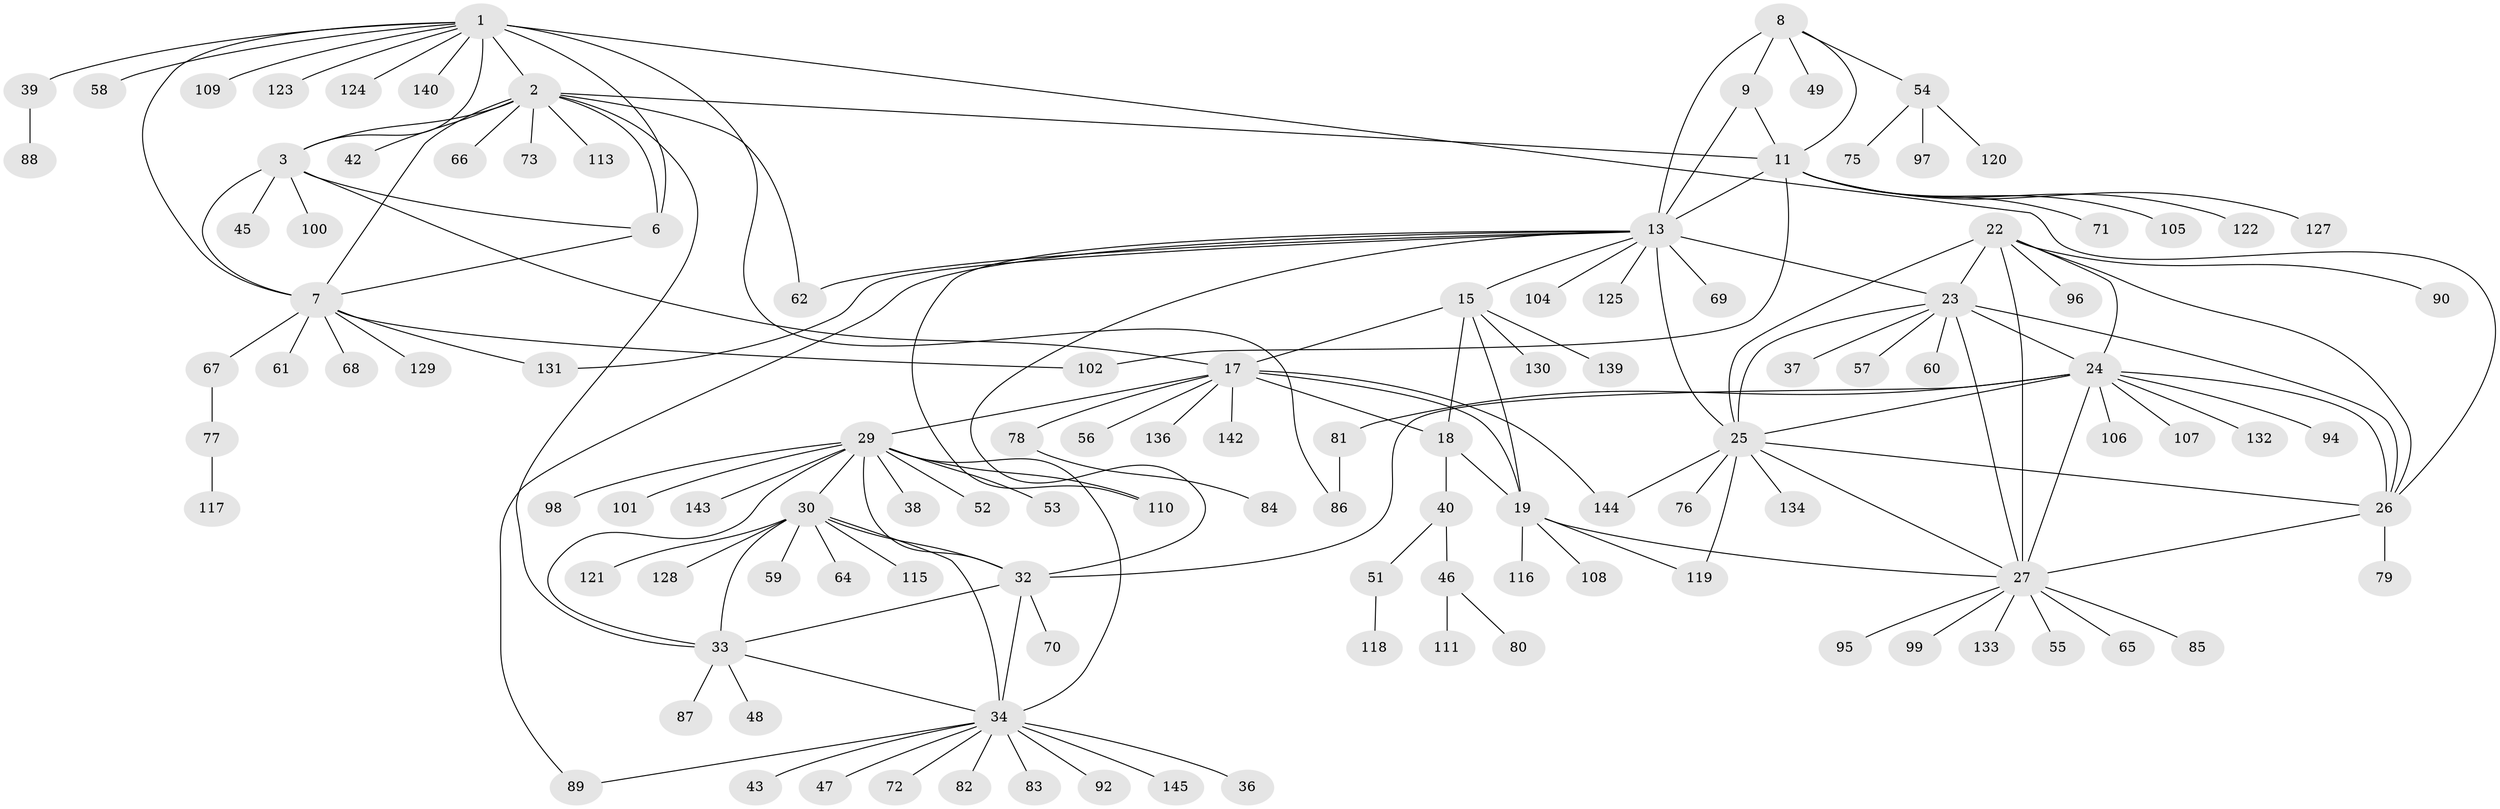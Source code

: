// Generated by graph-tools (version 1.1) at 2025/52/02/27/25 19:52:14]
// undirected, 119 vertices, 161 edges
graph export_dot {
graph [start="1"]
  node [color=gray90,style=filled];
  1 [super="+5"];
  2 [super="+4"];
  3 [super="+63"];
  6;
  7 [super="+41"];
  8 [super="+10"];
  9;
  11 [super="+12"];
  13 [super="+14"];
  15 [super="+16"];
  17 [super="+21"];
  18 [super="+103"];
  19 [super="+20"];
  22;
  23 [super="+74"];
  24 [super="+126"];
  25 [super="+112"];
  26 [super="+50"];
  27 [super="+28"];
  29 [super="+31"];
  30 [super="+44"];
  32;
  33;
  34 [super="+35"];
  36;
  37;
  38;
  39;
  40 [super="+91"];
  42;
  43 [super="+135"];
  45;
  46 [super="+141"];
  47;
  48;
  49;
  51;
  52;
  53;
  54 [super="+138"];
  55;
  56;
  57;
  58;
  59;
  60;
  61;
  62;
  64;
  65;
  66;
  67;
  68;
  69;
  70;
  71;
  72;
  73;
  75;
  76;
  77;
  78;
  79;
  80;
  81 [super="+93"];
  82;
  83;
  84;
  85;
  86;
  87;
  88 [super="+114"];
  89;
  90;
  92;
  94;
  95;
  96;
  97;
  98;
  99;
  100;
  101;
  102;
  104;
  105;
  106;
  107;
  108;
  109;
  110;
  111;
  113;
  115;
  116;
  117;
  118;
  119 [super="+137"];
  120;
  121;
  122;
  123;
  124;
  125;
  127;
  128;
  129;
  130;
  131;
  132;
  133;
  134;
  136;
  139;
  140;
  142;
  143;
  144;
  145;
  1 -- 2 [weight=4];
  1 -- 3 [weight=2];
  1 -- 6 [weight=2];
  1 -- 7 [weight=2];
  1 -- 26;
  1 -- 86;
  1 -- 124;
  1 -- 39;
  1 -- 140;
  1 -- 109;
  1 -- 58;
  1 -- 123;
  2 -- 3 [weight=2];
  2 -- 6 [weight=2];
  2 -- 7 [weight=2];
  2 -- 33;
  2 -- 73;
  2 -- 66;
  2 -- 42;
  2 -- 113;
  2 -- 62;
  2 -- 11;
  3 -- 6;
  3 -- 7;
  3 -- 45;
  3 -- 100;
  3 -- 17;
  6 -- 7;
  7 -- 61;
  7 -- 67;
  7 -- 102;
  7 -- 129;
  7 -- 131;
  7 -- 68;
  8 -- 9 [weight=2];
  8 -- 11 [weight=4];
  8 -- 13 [weight=4];
  8 -- 49;
  8 -- 54;
  9 -- 11 [weight=2];
  9 -- 13 [weight=2];
  11 -- 13 [weight=4];
  11 -- 105;
  11 -- 122;
  11 -- 127;
  11 -- 102;
  11 -- 71;
  13 -- 23;
  13 -- 62;
  13 -- 69;
  13 -- 89;
  13 -- 110;
  13 -- 125;
  13 -- 131;
  13 -- 32;
  13 -- 104;
  13 -- 25;
  13 -- 15;
  15 -- 17 [weight=4];
  15 -- 18 [weight=2];
  15 -- 19 [weight=4];
  15 -- 139;
  15 -- 130;
  17 -- 18 [weight=2];
  17 -- 19 [weight=4];
  17 -- 29;
  17 -- 56;
  17 -- 136;
  17 -- 142;
  17 -- 78;
  17 -- 144;
  18 -- 19 [weight=2];
  18 -- 40;
  19 -- 116;
  19 -- 119;
  19 -- 27;
  19 -- 108;
  22 -- 23;
  22 -- 24;
  22 -- 25;
  22 -- 26;
  22 -- 27 [weight=2];
  22 -- 90;
  22 -- 96;
  23 -- 24;
  23 -- 25;
  23 -- 26;
  23 -- 27 [weight=2];
  23 -- 37;
  23 -- 57;
  23 -- 60;
  24 -- 25;
  24 -- 26;
  24 -- 27 [weight=2];
  24 -- 32;
  24 -- 81;
  24 -- 94;
  24 -- 106;
  24 -- 107;
  24 -- 132;
  25 -- 26;
  25 -- 27 [weight=2];
  25 -- 76;
  25 -- 134;
  25 -- 144;
  25 -- 119;
  26 -- 27 [weight=2];
  26 -- 79;
  27 -- 55;
  27 -- 65;
  27 -- 85;
  27 -- 95;
  27 -- 99;
  27 -- 133;
  29 -- 30 [weight=2];
  29 -- 32 [weight=2];
  29 -- 33 [weight=2];
  29 -- 34 [weight=4];
  29 -- 38;
  29 -- 53;
  29 -- 101;
  29 -- 143;
  29 -- 98;
  29 -- 110;
  29 -- 52;
  30 -- 32;
  30 -- 33;
  30 -- 34 [weight=2];
  30 -- 59;
  30 -- 64;
  30 -- 115;
  30 -- 121;
  30 -- 128;
  32 -- 33;
  32 -- 34 [weight=2];
  32 -- 70;
  33 -- 34 [weight=2];
  33 -- 48;
  33 -- 87;
  34 -- 47;
  34 -- 72;
  34 -- 83;
  34 -- 92;
  34 -- 36;
  34 -- 43;
  34 -- 145;
  34 -- 82;
  34 -- 89;
  39 -- 88;
  40 -- 46;
  40 -- 51;
  46 -- 80;
  46 -- 111;
  51 -- 118;
  54 -- 75;
  54 -- 97;
  54 -- 120;
  67 -- 77;
  77 -- 117;
  78 -- 84;
  81 -- 86;
}
